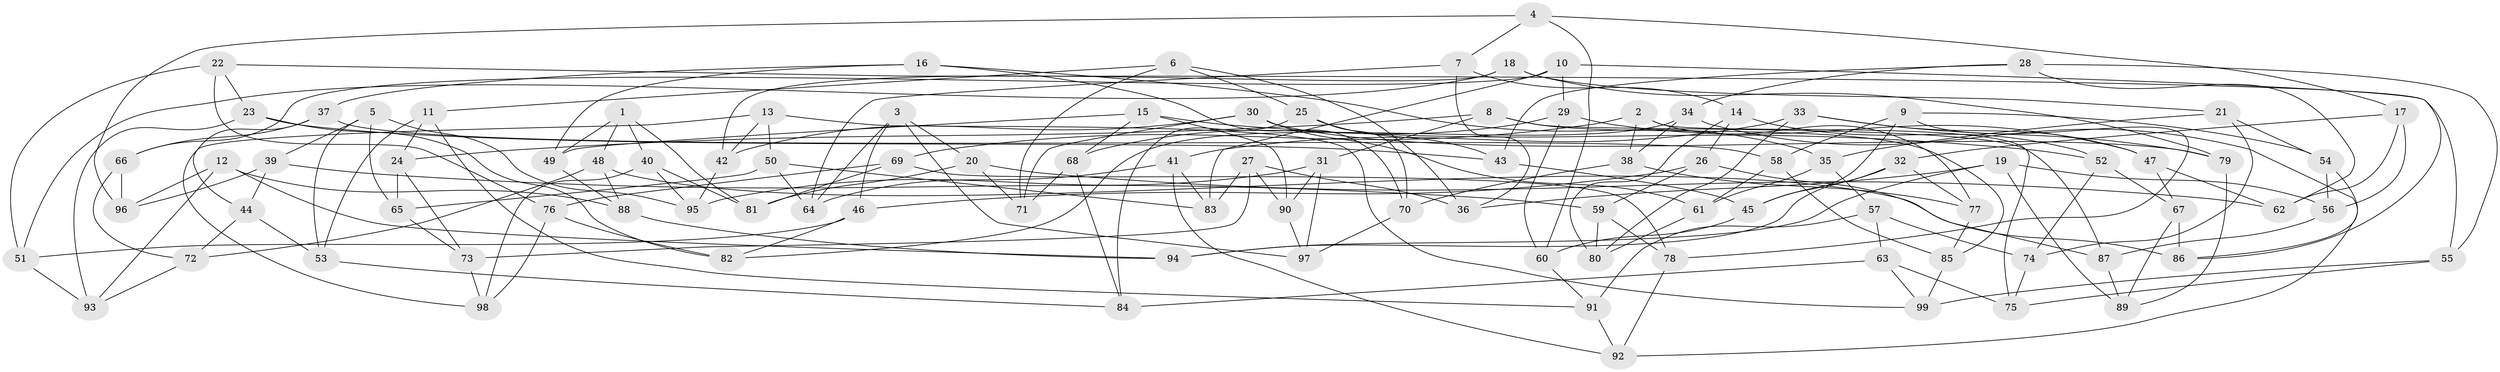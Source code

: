 // coarse degree distribution, {3: 0.13793103448275862, 10: 0.034482758620689655, 4: 0.2413793103448276, 6: 0.06896551724137931, 5: 0.27586206896551724, 1: 0.034482758620689655, 8: 0.034482758620689655, 11: 0.034482758620689655, 9: 0.06896551724137931, 15: 0.034482758620689655, 7: 0.034482758620689655}
// Generated by graph-tools (version 1.1) at 2025/02/03/04/25 22:02:35]
// undirected, 99 vertices, 198 edges
graph export_dot {
graph [start="1"]
  node [color=gray90,style=filled];
  1;
  2;
  3;
  4;
  5;
  6;
  7;
  8;
  9;
  10;
  11;
  12;
  13;
  14;
  15;
  16;
  17;
  18;
  19;
  20;
  21;
  22;
  23;
  24;
  25;
  26;
  27;
  28;
  29;
  30;
  31;
  32;
  33;
  34;
  35;
  36;
  37;
  38;
  39;
  40;
  41;
  42;
  43;
  44;
  45;
  46;
  47;
  48;
  49;
  50;
  51;
  52;
  53;
  54;
  55;
  56;
  57;
  58;
  59;
  60;
  61;
  62;
  63;
  64;
  65;
  66;
  67;
  68;
  69;
  70;
  71;
  72;
  73;
  74;
  75;
  76;
  77;
  78;
  79;
  80;
  81;
  82;
  83;
  84;
  85;
  86;
  87;
  88;
  89;
  90;
  91;
  92;
  93;
  94;
  95;
  96;
  97;
  98;
  99;
  1 -- 49;
  1 -- 48;
  1 -- 81;
  1 -- 40;
  2 -- 77;
  2 -- 75;
  2 -- 69;
  2 -- 38;
  3 -- 46;
  3 -- 20;
  3 -- 97;
  3 -- 64;
  4 -- 96;
  4 -- 17;
  4 -- 60;
  4 -- 7;
  5 -- 65;
  5 -- 95;
  5 -- 53;
  5 -- 39;
  6 -- 25;
  6 -- 36;
  6 -- 11;
  6 -- 71;
  7 -- 36;
  7 -- 64;
  7 -- 14;
  8 -- 31;
  8 -- 87;
  8 -- 85;
  8 -- 24;
  9 -- 45;
  9 -- 54;
  9 -- 58;
  9 -- 78;
  10 -- 83;
  10 -- 86;
  10 -- 66;
  10 -- 29;
  11 -- 24;
  11 -- 91;
  11 -- 53;
  12 -- 88;
  12 -- 96;
  12 -- 93;
  12 -- 94;
  13 -- 98;
  13 -- 50;
  13 -- 99;
  13 -- 42;
  14 -- 80;
  14 -- 26;
  14 -- 52;
  15 -- 52;
  15 -- 68;
  15 -- 49;
  15 -- 90;
  16 -- 49;
  16 -- 37;
  16 -- 35;
  16 -- 70;
  17 -- 62;
  17 -- 56;
  17 -- 32;
  18 -- 51;
  18 -- 21;
  18 -- 42;
  18 -- 79;
  19 -- 36;
  19 -- 89;
  19 -- 94;
  19 -- 56;
  20 -- 71;
  20 -- 81;
  20 -- 62;
  21 -- 74;
  21 -- 35;
  21 -- 54;
  22 -- 51;
  22 -- 76;
  22 -- 55;
  22 -- 23;
  23 -- 93;
  23 -- 82;
  23 -- 43;
  24 -- 73;
  24 -- 65;
  25 -- 84;
  25 -- 70;
  25 -- 43;
  26 -- 46;
  26 -- 59;
  26 -- 87;
  27 -- 36;
  27 -- 90;
  27 -- 83;
  27 -- 73;
  28 -- 43;
  28 -- 55;
  28 -- 34;
  28 -- 62;
  29 -- 68;
  29 -- 47;
  29 -- 60;
  30 -- 42;
  30 -- 61;
  30 -- 79;
  30 -- 71;
  31 -- 90;
  31 -- 95;
  31 -- 97;
  32 -- 45;
  32 -- 77;
  32 -- 94;
  33 -- 80;
  33 -- 41;
  33 -- 47;
  33 -- 79;
  34 -- 92;
  34 -- 38;
  34 -- 82;
  35 -- 57;
  35 -- 61;
  37 -- 44;
  37 -- 58;
  37 -- 66;
  38 -- 77;
  38 -- 70;
  39 -- 96;
  39 -- 44;
  39 -- 59;
  40 -- 81;
  40 -- 95;
  40 -- 98;
  41 -- 83;
  41 -- 92;
  41 -- 64;
  42 -- 95;
  43 -- 45;
  44 -- 72;
  44 -- 53;
  45 -- 60;
  46 -- 82;
  46 -- 51;
  47 -- 67;
  47 -- 62;
  48 -- 88;
  48 -- 72;
  48 -- 86;
  49 -- 88;
  50 -- 65;
  50 -- 64;
  50 -- 83;
  51 -- 93;
  52 -- 74;
  52 -- 67;
  53 -- 84;
  54 -- 86;
  54 -- 56;
  55 -- 75;
  55 -- 99;
  56 -- 87;
  57 -- 74;
  57 -- 63;
  57 -- 91;
  58 -- 61;
  58 -- 85;
  59 -- 78;
  59 -- 80;
  60 -- 91;
  61 -- 80;
  63 -- 99;
  63 -- 75;
  63 -- 84;
  65 -- 73;
  66 -- 96;
  66 -- 72;
  67 -- 89;
  67 -- 86;
  68 -- 84;
  68 -- 71;
  69 -- 78;
  69 -- 81;
  69 -- 76;
  70 -- 97;
  72 -- 93;
  73 -- 98;
  74 -- 75;
  76 -- 98;
  76 -- 82;
  77 -- 85;
  78 -- 92;
  79 -- 89;
  85 -- 99;
  87 -- 89;
  88 -- 94;
  90 -- 97;
  91 -- 92;
}

